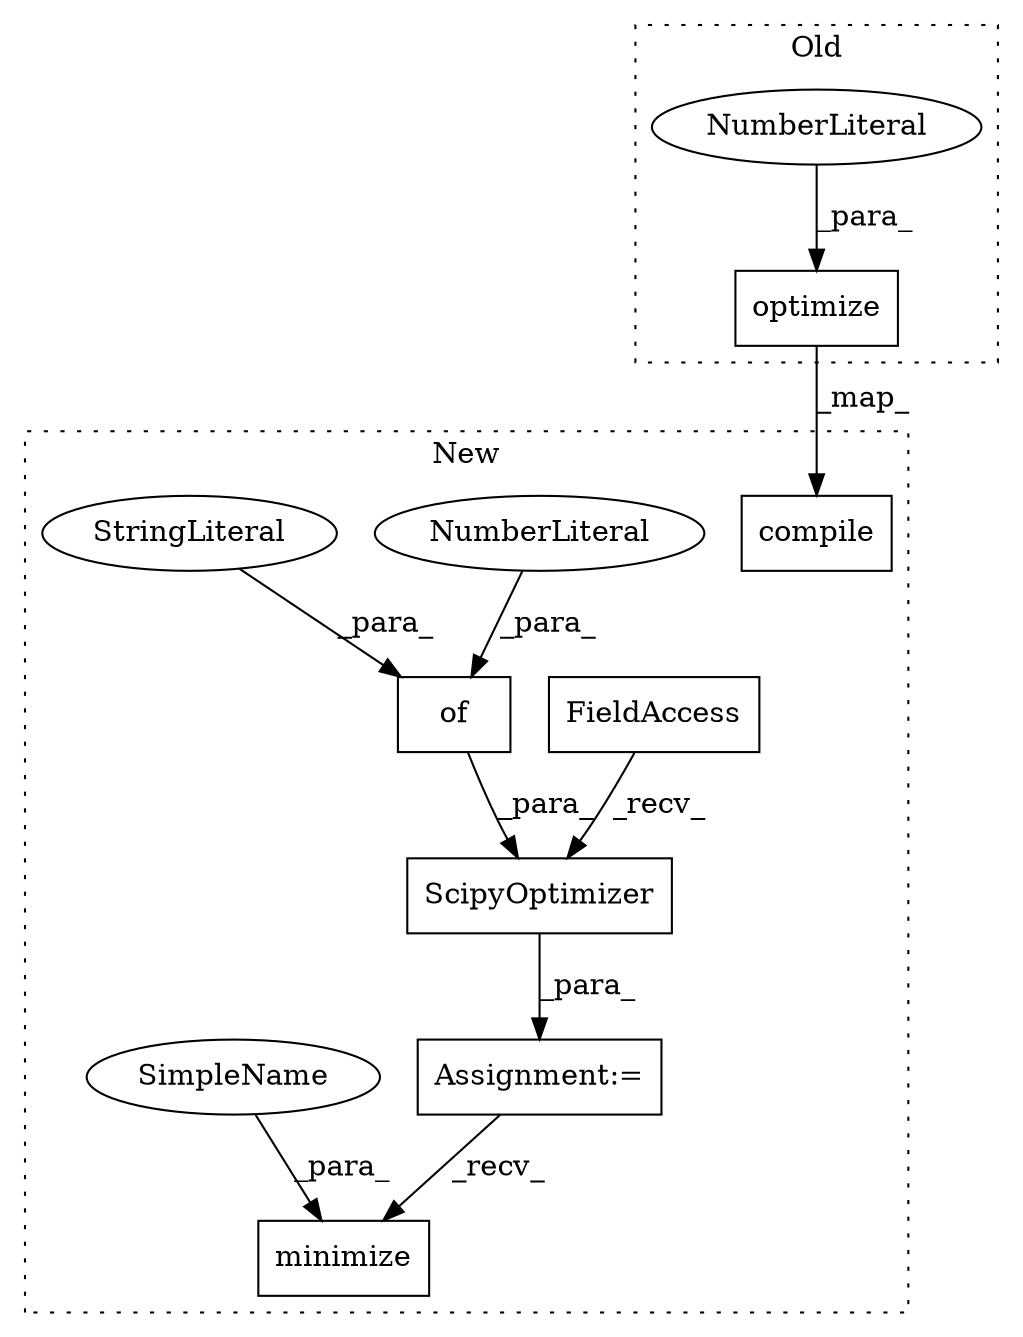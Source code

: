 digraph G {
subgraph cluster0 {
1 [label="optimize" a="32" s="753,763" l="9,1" shape="box"];
3 [label="NumberLiteral" a="34" s="762" l="1" shape="ellipse"];
label = "Old";
style="dotted";
}
subgraph cluster1 {
2 [label="compile" a="32" s="726" l="9" shape="box"];
4 [label="minimize" a="32" s="847,857" l="9,1" shape="box"];
5 [label="of" a="32" s="819,833" l="3,1" shape="box"];
6 [label="NumberLiteral" a="34" s="832" l="1" shape="ellipse"];
7 [label="ScipyOptimizer" a="32" s="800,834" l="15,1" shape="box"];
8 [label="FieldAccess" a="22" s="787" l="12" shape="box"];
9 [label="StringLiteral" a="45" s="822" l="9" shape="ellipse"];
10 [label="Assignment:=" a="7" s="786" l="1" shape="box"];
11 [label="SimpleName" a="42" s="856" l="1" shape="ellipse"];
label = "New";
style="dotted";
}
1 -> 2 [label="_map_"];
3 -> 1 [label="_para_"];
5 -> 7 [label="_para_"];
6 -> 5 [label="_para_"];
7 -> 10 [label="_para_"];
8 -> 7 [label="_recv_"];
9 -> 5 [label="_para_"];
10 -> 4 [label="_recv_"];
11 -> 4 [label="_para_"];
}
